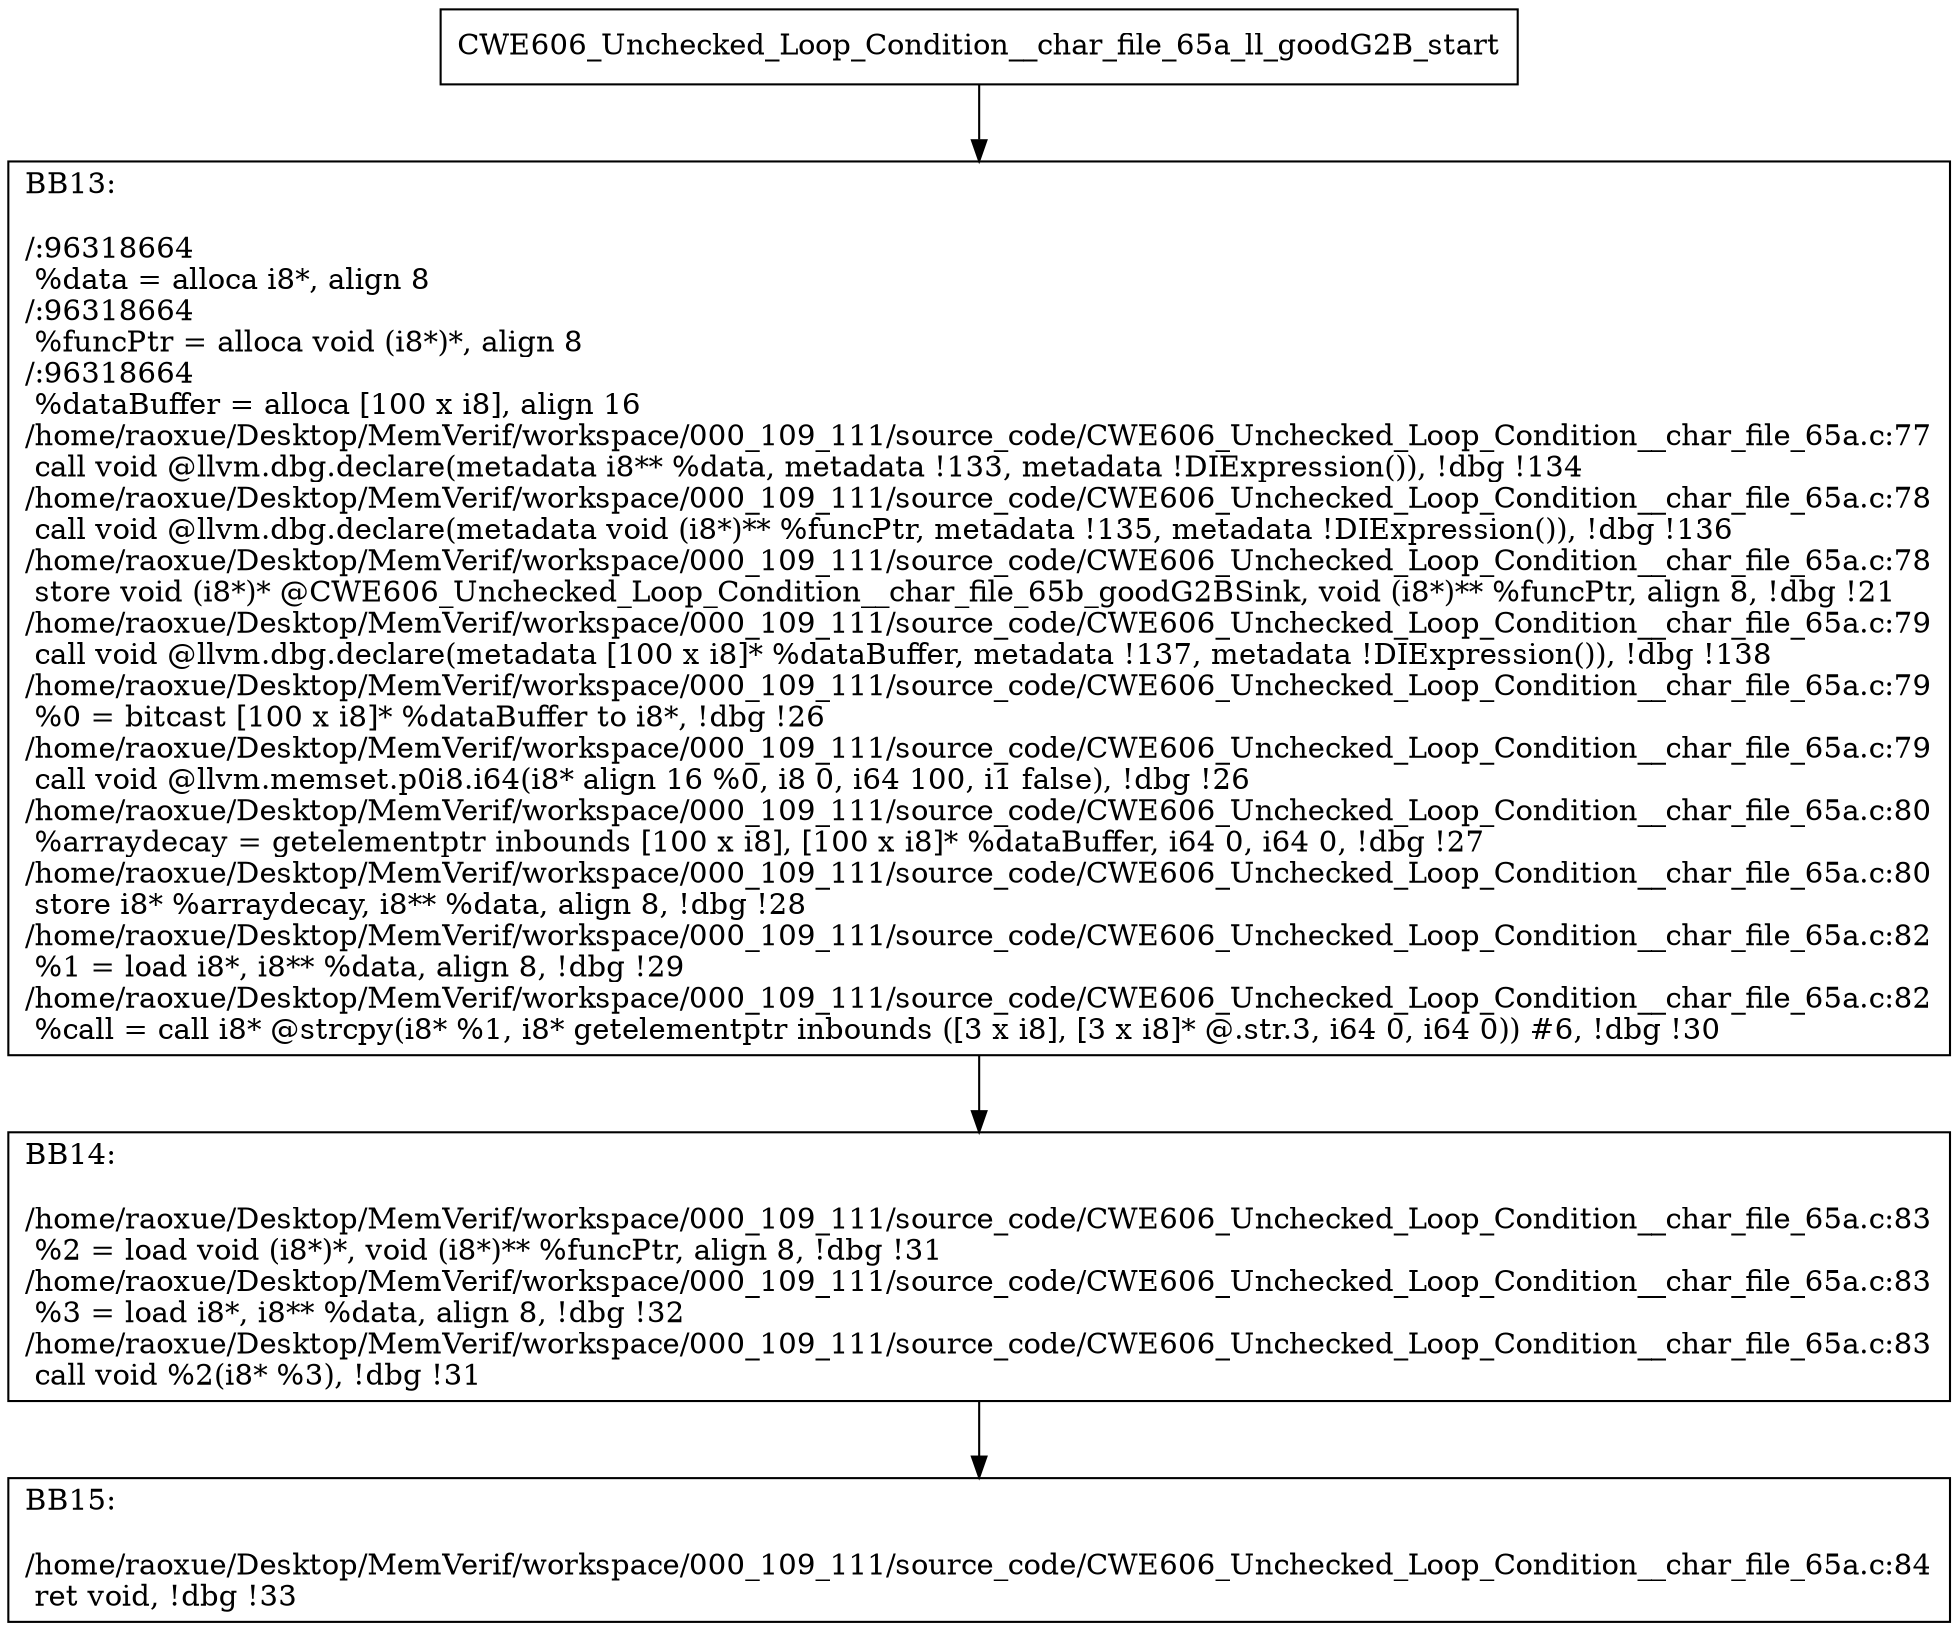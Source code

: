 digraph "CFG for'CWE606_Unchecked_Loop_Condition__char_file_65a_ll_goodG2B' function" {
	BBCWE606_Unchecked_Loop_Condition__char_file_65a_ll_goodG2B_start[shape=record,label="{CWE606_Unchecked_Loop_Condition__char_file_65a_ll_goodG2B_start}"];
	BBCWE606_Unchecked_Loop_Condition__char_file_65a_ll_goodG2B_start-> CWE606_Unchecked_Loop_Condition__char_file_65a_ll_goodG2BBB13;
	CWE606_Unchecked_Loop_Condition__char_file_65a_ll_goodG2BBB13 [shape=record, label="{BB13:\l\l/:96318664\l
  %data = alloca i8*, align 8\l
/:96318664\l
  %funcPtr = alloca void (i8*)*, align 8\l
/:96318664\l
  %dataBuffer = alloca [100 x i8], align 16\l
/home/raoxue/Desktop/MemVerif/workspace/000_109_111/source_code/CWE606_Unchecked_Loop_Condition__char_file_65a.c:77\l
  call void @llvm.dbg.declare(metadata i8** %data, metadata !133, metadata !DIExpression()), !dbg !134\l
/home/raoxue/Desktop/MemVerif/workspace/000_109_111/source_code/CWE606_Unchecked_Loop_Condition__char_file_65a.c:78\l
  call void @llvm.dbg.declare(metadata void (i8*)** %funcPtr, metadata !135, metadata !DIExpression()), !dbg !136\l
/home/raoxue/Desktop/MemVerif/workspace/000_109_111/source_code/CWE606_Unchecked_Loop_Condition__char_file_65a.c:78\l
  store void (i8*)* @CWE606_Unchecked_Loop_Condition__char_file_65b_goodG2BSink, void (i8*)** %funcPtr, align 8, !dbg !21\l
/home/raoxue/Desktop/MemVerif/workspace/000_109_111/source_code/CWE606_Unchecked_Loop_Condition__char_file_65a.c:79\l
  call void @llvm.dbg.declare(metadata [100 x i8]* %dataBuffer, metadata !137, metadata !DIExpression()), !dbg !138\l
/home/raoxue/Desktop/MemVerif/workspace/000_109_111/source_code/CWE606_Unchecked_Loop_Condition__char_file_65a.c:79\l
  %0 = bitcast [100 x i8]* %dataBuffer to i8*, !dbg !26\l
/home/raoxue/Desktop/MemVerif/workspace/000_109_111/source_code/CWE606_Unchecked_Loop_Condition__char_file_65a.c:79\l
  call void @llvm.memset.p0i8.i64(i8* align 16 %0, i8 0, i64 100, i1 false), !dbg !26\l
/home/raoxue/Desktop/MemVerif/workspace/000_109_111/source_code/CWE606_Unchecked_Loop_Condition__char_file_65a.c:80\l
  %arraydecay = getelementptr inbounds [100 x i8], [100 x i8]* %dataBuffer, i64 0, i64 0, !dbg !27\l
/home/raoxue/Desktop/MemVerif/workspace/000_109_111/source_code/CWE606_Unchecked_Loop_Condition__char_file_65a.c:80\l
  store i8* %arraydecay, i8** %data, align 8, !dbg !28\l
/home/raoxue/Desktop/MemVerif/workspace/000_109_111/source_code/CWE606_Unchecked_Loop_Condition__char_file_65a.c:82\l
  %1 = load i8*, i8** %data, align 8, !dbg !29\l
/home/raoxue/Desktop/MemVerif/workspace/000_109_111/source_code/CWE606_Unchecked_Loop_Condition__char_file_65a.c:82\l
  %call = call i8* @strcpy(i8* %1, i8* getelementptr inbounds ([3 x i8], [3 x i8]* @.str.3, i64 0, i64 0)) #6, !dbg !30\l
}"];
	CWE606_Unchecked_Loop_Condition__char_file_65a_ll_goodG2BBB13-> CWE606_Unchecked_Loop_Condition__char_file_65a_ll_goodG2BBB14;
	CWE606_Unchecked_Loop_Condition__char_file_65a_ll_goodG2BBB14 [shape=record, label="{BB14:\l\l/home/raoxue/Desktop/MemVerif/workspace/000_109_111/source_code/CWE606_Unchecked_Loop_Condition__char_file_65a.c:83\l
  %2 = load void (i8*)*, void (i8*)** %funcPtr, align 8, !dbg !31\l
/home/raoxue/Desktop/MemVerif/workspace/000_109_111/source_code/CWE606_Unchecked_Loop_Condition__char_file_65a.c:83\l
  %3 = load i8*, i8** %data, align 8, !dbg !32\l
/home/raoxue/Desktop/MemVerif/workspace/000_109_111/source_code/CWE606_Unchecked_Loop_Condition__char_file_65a.c:83\l
  call void %2(i8* %3), !dbg !31\l
}"];
	CWE606_Unchecked_Loop_Condition__char_file_65a_ll_goodG2BBB14-> CWE606_Unchecked_Loop_Condition__char_file_65a_ll_goodG2BBB15;
	CWE606_Unchecked_Loop_Condition__char_file_65a_ll_goodG2BBB15 [shape=record, label="{BB15:\l\l/home/raoxue/Desktop/MemVerif/workspace/000_109_111/source_code/CWE606_Unchecked_Loop_Condition__char_file_65a.c:84\l
  ret void, !dbg !33\l
}"];
}
